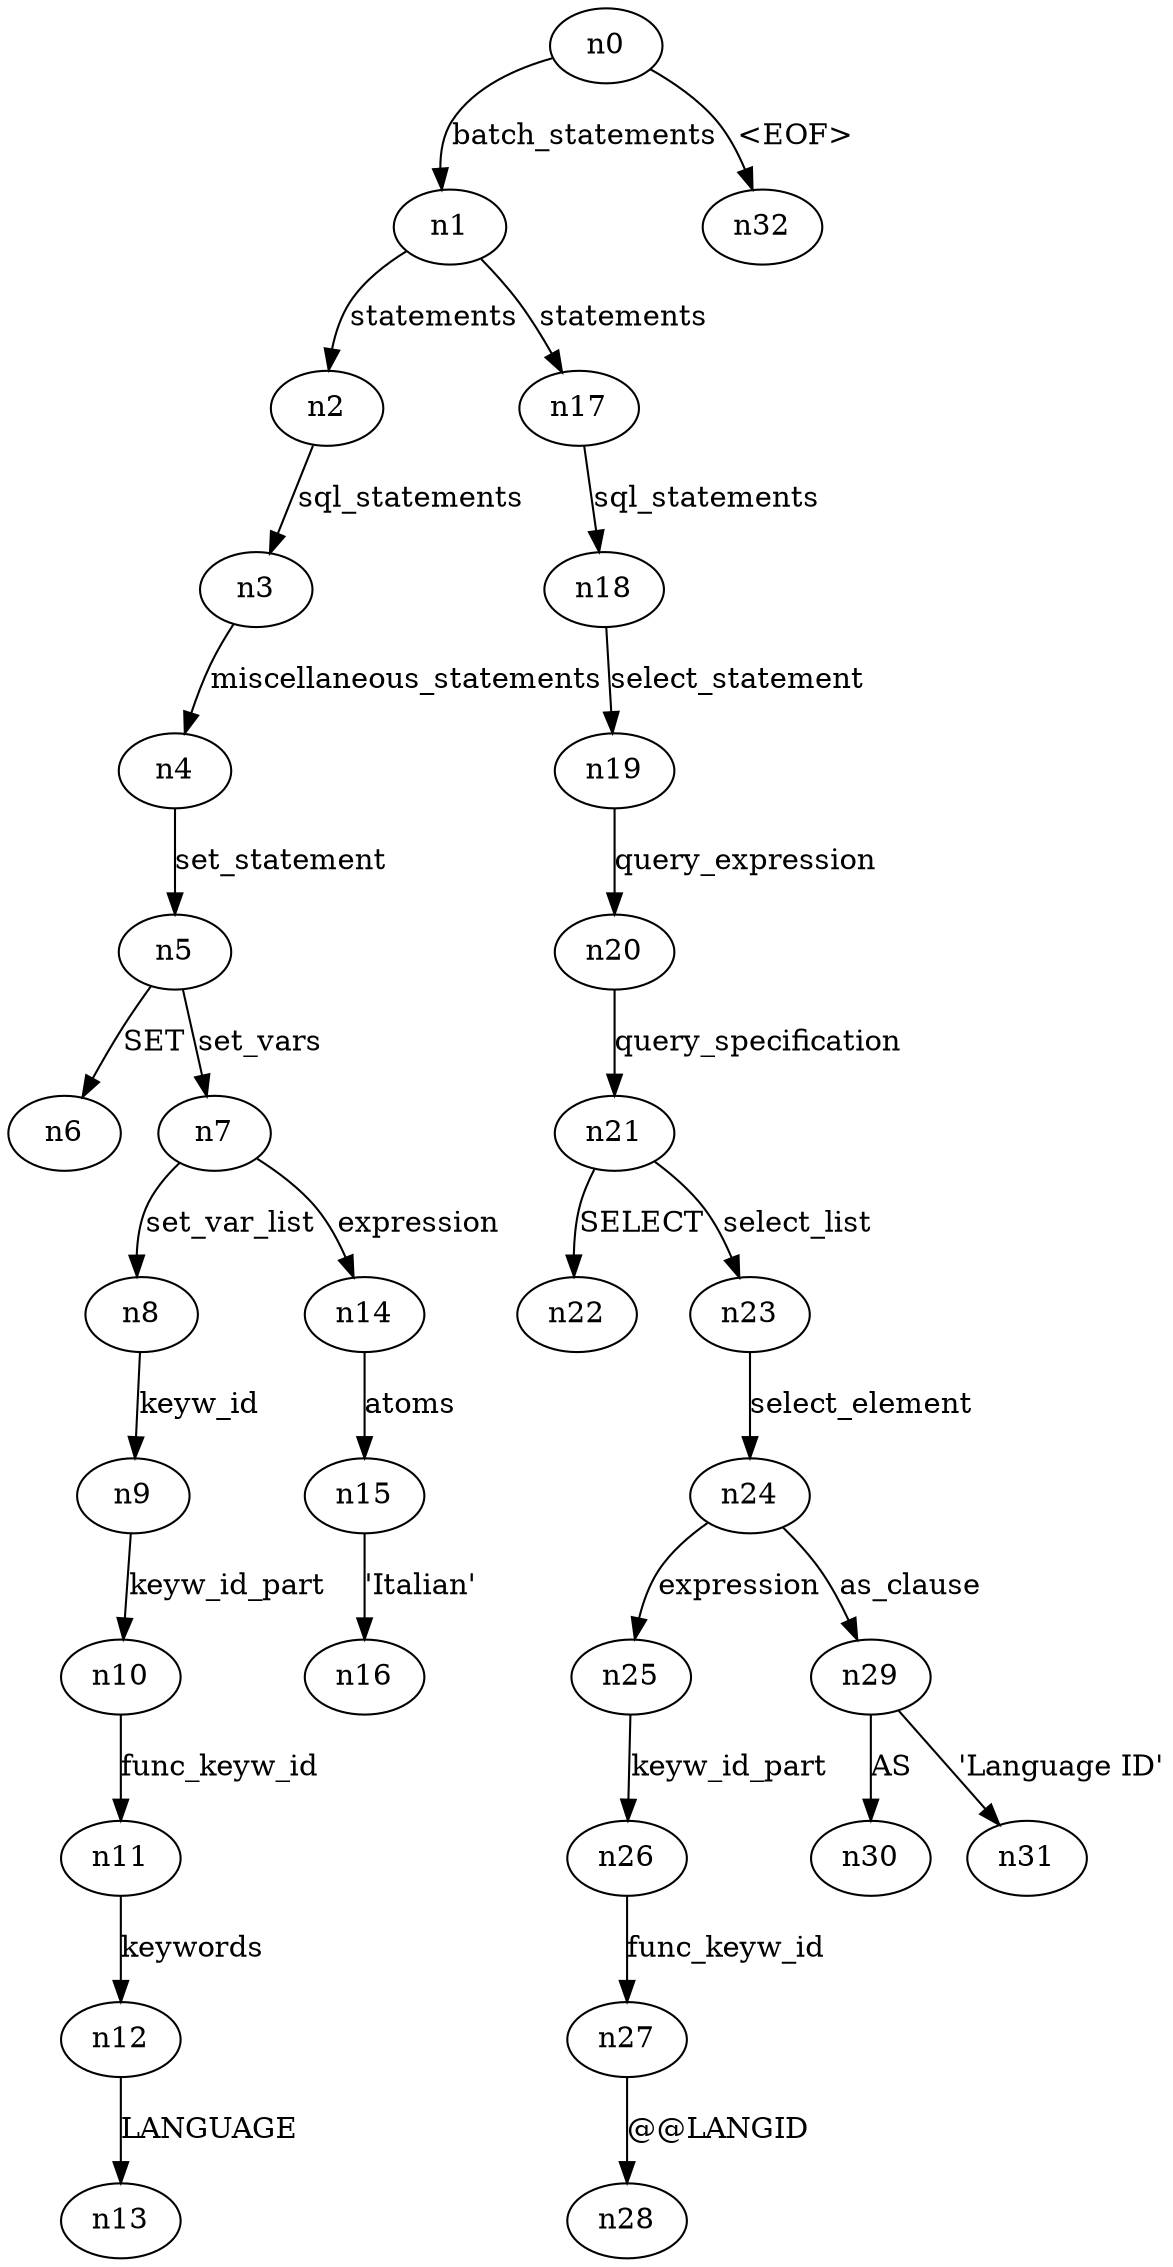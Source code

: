 digraph ParseTree {
  n0 -> n1 [label="batch_statements"];
  n1 -> n2 [label="statements"];
  n2 -> n3 [label="sql_statements"];
  n3 -> n4 [label="miscellaneous_statements"];
  n4 -> n5 [label="set_statement"];
  n5 -> n6 [label="SET"];
  n5 -> n7 [label="set_vars"];
  n7 -> n8 [label="set_var_list"];
  n8 -> n9 [label="keyw_id"];
  n9 -> n10 [label="keyw_id_part"];
  n10 -> n11 [label="func_keyw_id"];
  n11 -> n12 [label="keywords"];
  n12 -> n13 [label="LANGUAGE"];
  n7 -> n14 [label="expression"];
  n14 -> n15 [label="atoms"];
  n15 -> n16 [label="'Italian'"];
  n1 -> n17 [label="statements"];
  n17 -> n18 [label="sql_statements"];
  n18 -> n19 [label="select_statement"];
  n19 -> n20 [label="query_expression"];
  n20 -> n21 [label="query_specification"];
  n21 -> n22 [label="SELECT"];
  n21 -> n23 [label="select_list"];
  n23 -> n24 [label="select_element"];
  n24 -> n25 [label="expression"];
  n25 -> n26 [label="keyw_id_part"];
  n26 -> n27 [label="func_keyw_id"];
  n27 -> n28 [label="@@LANGID"];
  n24 -> n29 [label="as_clause"];
  n29 -> n30 [label="AS"];
  n29 -> n31 [label="'Language ID'"];
  n0 -> n32 [label="<EOF>"];
}